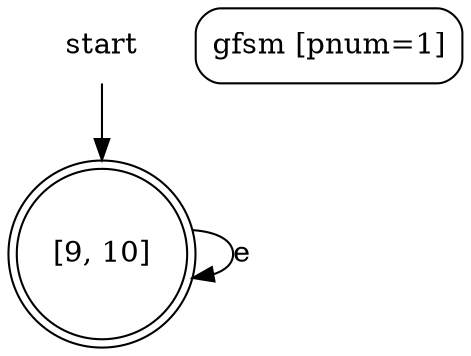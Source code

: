 digraph {
  0 [label="[9, 10]",shape=circle,shape=doublecircle];
  start_0 [label="start",shape=plaintext];
  start_0->0;
title_node [label="gfsm [pnum=1]",shape=box, style=rounded];0->0 [label="e",];
} // digraph {
